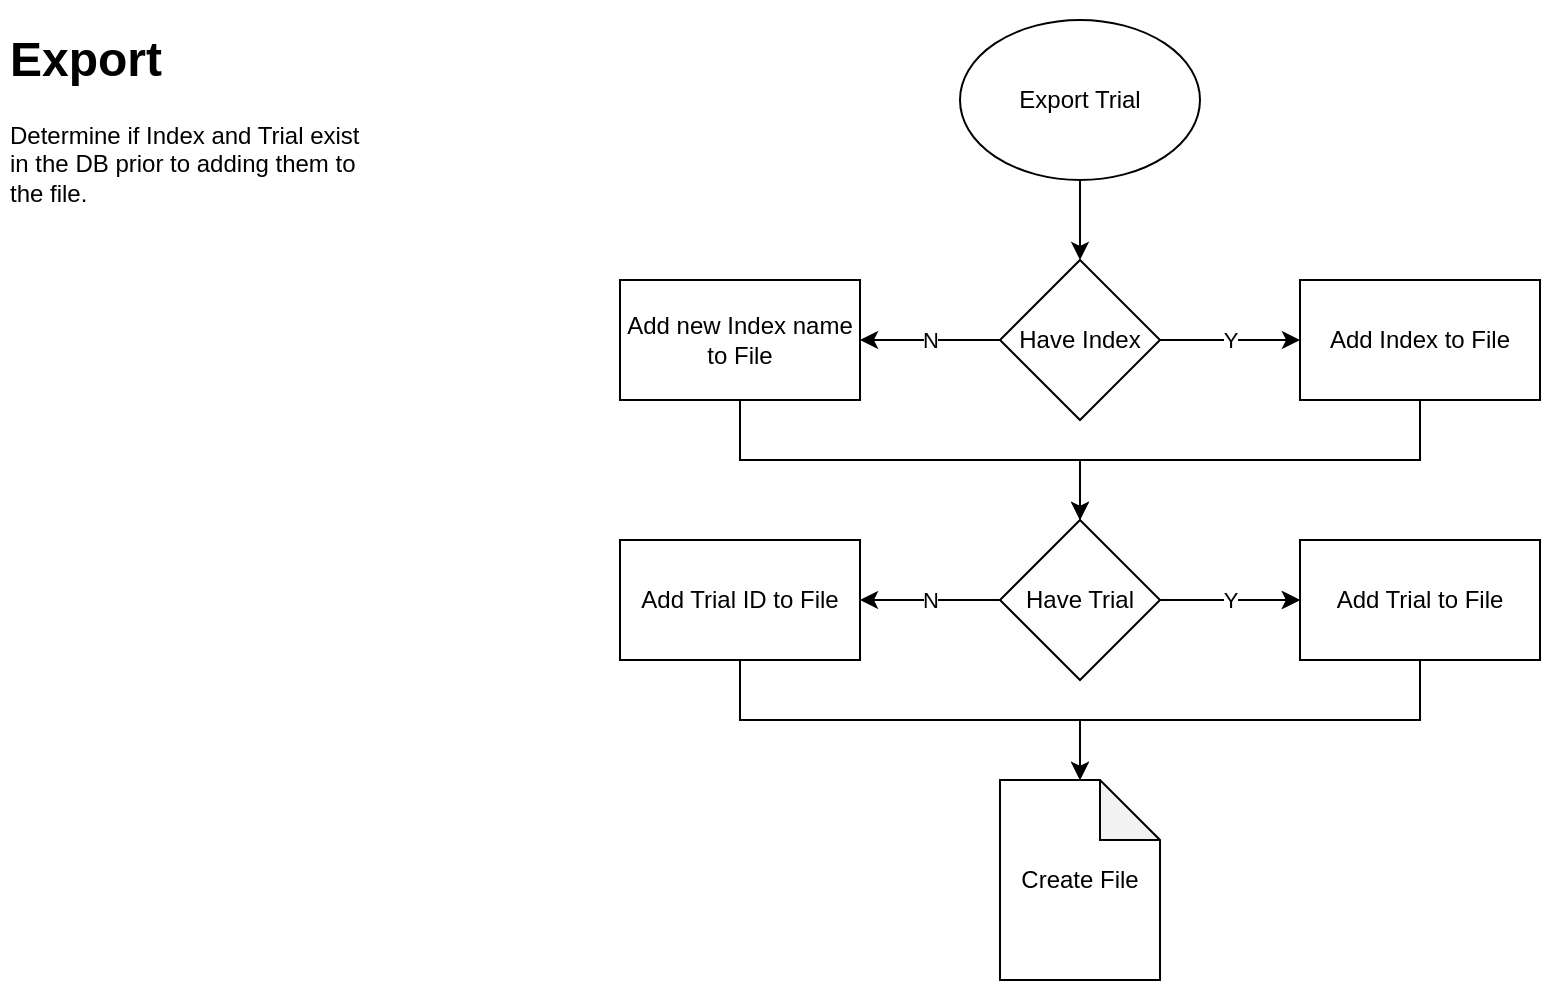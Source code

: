 <mxfile version="13.9.9" type="device"><diagram name="Page-1" id="edf60f1a-56cd-e834-aa8a-f176f3a09ee4"><mxGraphModel dx="1088" dy="968" grid="1" gridSize="10" guides="1" tooltips="1" connect="1" arrows="1" fold="1" page="1" pageScale="1" pageWidth="1100" pageHeight="850" background="#ffffff" math="0" shadow="0"><root><mxCell id="0"/><mxCell id="1" parent="0"/><mxCell id="B1zxbfuzwCNvMnConEeY-1" value="&lt;h1&gt;Export&lt;/h1&gt;&lt;div&gt;Determine if Index and Trial exist in the DB prior to adding them to the file.&lt;/div&gt;" style="text;html=1;strokeColor=none;fillColor=none;spacing=5;spacingTop=-20;whiteSpace=wrap;overflow=hidden;rounded=0;" parent="1" vertex="1"><mxGeometry x="10" y="10" width="190" height="120" as="geometry"/></mxCell><mxCell id="GD0ASuxaZabsSAHV8soW-1" value="" style="edgeStyle=orthogonalEdgeStyle;rounded=0;orthogonalLoop=1;jettySize=auto;html=1;" parent="1" source="B1zxbfuzwCNvMnConEeY-2" target="B1zxbfuzwCNvMnConEeY-5" edge="1"><mxGeometry relative="1" as="geometry"/></mxCell><mxCell id="B1zxbfuzwCNvMnConEeY-2" value="Export Trial" style="ellipse;whiteSpace=wrap;html=1;" parent="1" vertex="1"><mxGeometry x="490" y="10" width="120" height="80" as="geometry"/></mxCell><mxCell id="B1zxbfuzwCNvMnConEeY-5" value="Have Index" style="rhombus;whiteSpace=wrap;html=1;" parent="1" vertex="1"><mxGeometry x="510" y="130" width="80" height="80" as="geometry"/></mxCell><mxCell id="GD0ASuxaZabsSAHV8soW-3" style="edgeStyle=orthogonalEdgeStyle;rounded=0;orthogonalLoop=1;jettySize=auto;html=1;exitX=0.5;exitY=1;exitDx=0;exitDy=0;" parent="1" source="B1zxbfuzwCNvMnConEeY-6" target="B1zxbfuzwCNvMnConEeY-8" edge="1"><mxGeometry relative="1" as="geometry"/></mxCell><mxCell id="B1zxbfuzwCNvMnConEeY-6" value="&lt;span&gt;Add new Index name to File&lt;/span&gt;" style="rounded=0;whiteSpace=wrap;html=1;" parent="1" vertex="1"><mxGeometry x="320" y="140" width="120" height="60" as="geometry"/></mxCell><mxCell id="GD0ASuxaZabsSAHV8soW-6" style="edgeStyle=orthogonalEdgeStyle;rounded=0;orthogonalLoop=1;jettySize=auto;html=1;exitX=0.5;exitY=1;exitDx=0;exitDy=0;" parent="1" source="B1zxbfuzwCNvMnConEeY-7" target="B1zxbfuzwCNvMnConEeY-8" edge="1"><mxGeometry relative="1" as="geometry"/></mxCell><mxCell id="B1zxbfuzwCNvMnConEeY-7" value="Add Index to File" style="rounded=0;whiteSpace=wrap;html=1;" parent="1" vertex="1"><mxGeometry x="660" y="140" width="120" height="60" as="geometry"/></mxCell><mxCell id="GD0ASuxaZabsSAHV8soW-4" value="N" style="edgeStyle=orthogonalEdgeStyle;rounded=0;orthogonalLoop=1;jettySize=auto;html=1;exitX=0;exitY=0.5;exitDx=0;exitDy=0;" parent="1" source="B1zxbfuzwCNvMnConEeY-8" target="B1zxbfuzwCNvMnConEeY-9" edge="1"><mxGeometry relative="1" as="geometry"/></mxCell><mxCell id="GD0ASuxaZabsSAHV8soW-5" style="edgeStyle=orthogonalEdgeStyle;rounded=0;orthogonalLoop=1;jettySize=auto;html=1;entryX=0;entryY=0.5;entryDx=0;entryDy=0;" parent="1" source="B1zxbfuzwCNvMnConEeY-8" target="B1zxbfuzwCNvMnConEeY-10" edge="1"><mxGeometry relative="1" as="geometry"/></mxCell><mxCell id="GD0ASuxaZabsSAHV8soW-8" value="Y" style="edgeStyle=orthogonalEdgeStyle;rounded=0;orthogonalLoop=1;jettySize=auto;html=1;" parent="1" source="B1zxbfuzwCNvMnConEeY-8" target="B1zxbfuzwCNvMnConEeY-10" edge="1"><mxGeometry relative="1" as="geometry"/></mxCell><mxCell id="B1zxbfuzwCNvMnConEeY-8" value="Have Trial" style="rhombus;whiteSpace=wrap;html=1;" parent="1" vertex="1"><mxGeometry x="510" y="260" width="80" height="80" as="geometry"/></mxCell><mxCell id="GD0ASuxaZabsSAHV8soW-9" style="edgeStyle=orthogonalEdgeStyle;rounded=0;orthogonalLoop=1;jettySize=auto;html=1;entryX=0.5;entryY=0;entryDx=0;entryDy=0;entryPerimeter=0;" parent="1" source="B1zxbfuzwCNvMnConEeY-9" target="B1zxbfuzwCNvMnConEeY-15" edge="1"><mxGeometry relative="1" as="geometry"><Array as="points"><mxPoint x="380" y="360"/><mxPoint x="550" y="360"/></Array></mxGeometry></mxCell><mxCell id="B1zxbfuzwCNvMnConEeY-9" value="&lt;span&gt;Add Trial ID to File&lt;/span&gt;" style="rounded=0;whiteSpace=wrap;html=1;" parent="1" vertex="1"><mxGeometry x="320" y="270" width="120" height="60" as="geometry"/></mxCell><mxCell id="GD0ASuxaZabsSAHV8soW-11" style="edgeStyle=orthogonalEdgeStyle;rounded=0;orthogonalLoop=1;jettySize=auto;html=1;entryX=0.5;entryY=0;entryDx=0;entryDy=0;entryPerimeter=0;" parent="1" source="B1zxbfuzwCNvMnConEeY-10" target="B1zxbfuzwCNvMnConEeY-15" edge="1"><mxGeometry relative="1" as="geometry"><Array as="points"><mxPoint x="720" y="360"/><mxPoint x="550" y="360"/></Array></mxGeometry></mxCell><mxCell id="B1zxbfuzwCNvMnConEeY-10" value="Add Trial to File" style="rounded=0;whiteSpace=wrap;html=1;" parent="1" vertex="1"><mxGeometry x="660" y="270" width="120" height="60" as="geometry"/></mxCell><mxCell id="B1zxbfuzwCNvMnConEeY-12" value="N" style="endArrow=classic;html=1;exitX=0;exitY=0.5;exitDx=0;exitDy=0;entryX=1;entryY=0.5;entryDx=0;entryDy=0;" parent="1" source="B1zxbfuzwCNvMnConEeY-5" target="B1zxbfuzwCNvMnConEeY-6" edge="1"><mxGeometry width="50" height="50" relative="1" as="geometry"><mxPoint x="120" y="270" as="sourcePoint"/><mxPoint x="170" y="220" as="targetPoint"/></mxGeometry></mxCell><mxCell id="B1zxbfuzwCNvMnConEeY-13" value="Y" style="endArrow=classic;html=1;entryX=0;entryY=0.5;entryDx=0;entryDy=0;exitX=1;exitY=0.5;exitDx=0;exitDy=0;" parent="1" source="B1zxbfuzwCNvMnConEeY-5" target="B1zxbfuzwCNvMnConEeY-7" edge="1"><mxGeometry width="50" height="50" relative="1" as="geometry"><mxPoint x="520" y="320" as="sourcePoint"/><mxPoint x="570" y="270" as="targetPoint"/></mxGeometry></mxCell><mxCell id="B1zxbfuzwCNvMnConEeY-15" value="Create File" style="shape=note;whiteSpace=wrap;html=1;backgroundOutline=1;darkOpacity=0.05;" parent="1" vertex="1"><mxGeometry x="510" y="390" width="80" height="100" as="geometry"/></mxCell></root></mxGraphModel></diagram></mxfile>